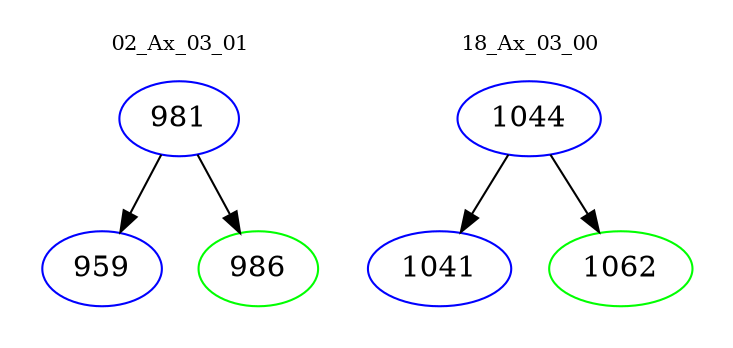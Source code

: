 digraph{
subgraph cluster_0 {
color = white
label = "02_Ax_03_01";
fontsize=10;
T0_981 [label="981", color="blue"]
T0_981 -> T0_959 [color="black"]
T0_959 [label="959", color="blue"]
T0_981 -> T0_986 [color="black"]
T0_986 [label="986", color="green"]
}
subgraph cluster_1 {
color = white
label = "18_Ax_03_00";
fontsize=10;
T1_1044 [label="1044", color="blue"]
T1_1044 -> T1_1041 [color="black"]
T1_1041 [label="1041", color="blue"]
T1_1044 -> T1_1062 [color="black"]
T1_1062 [label="1062", color="green"]
}
}
